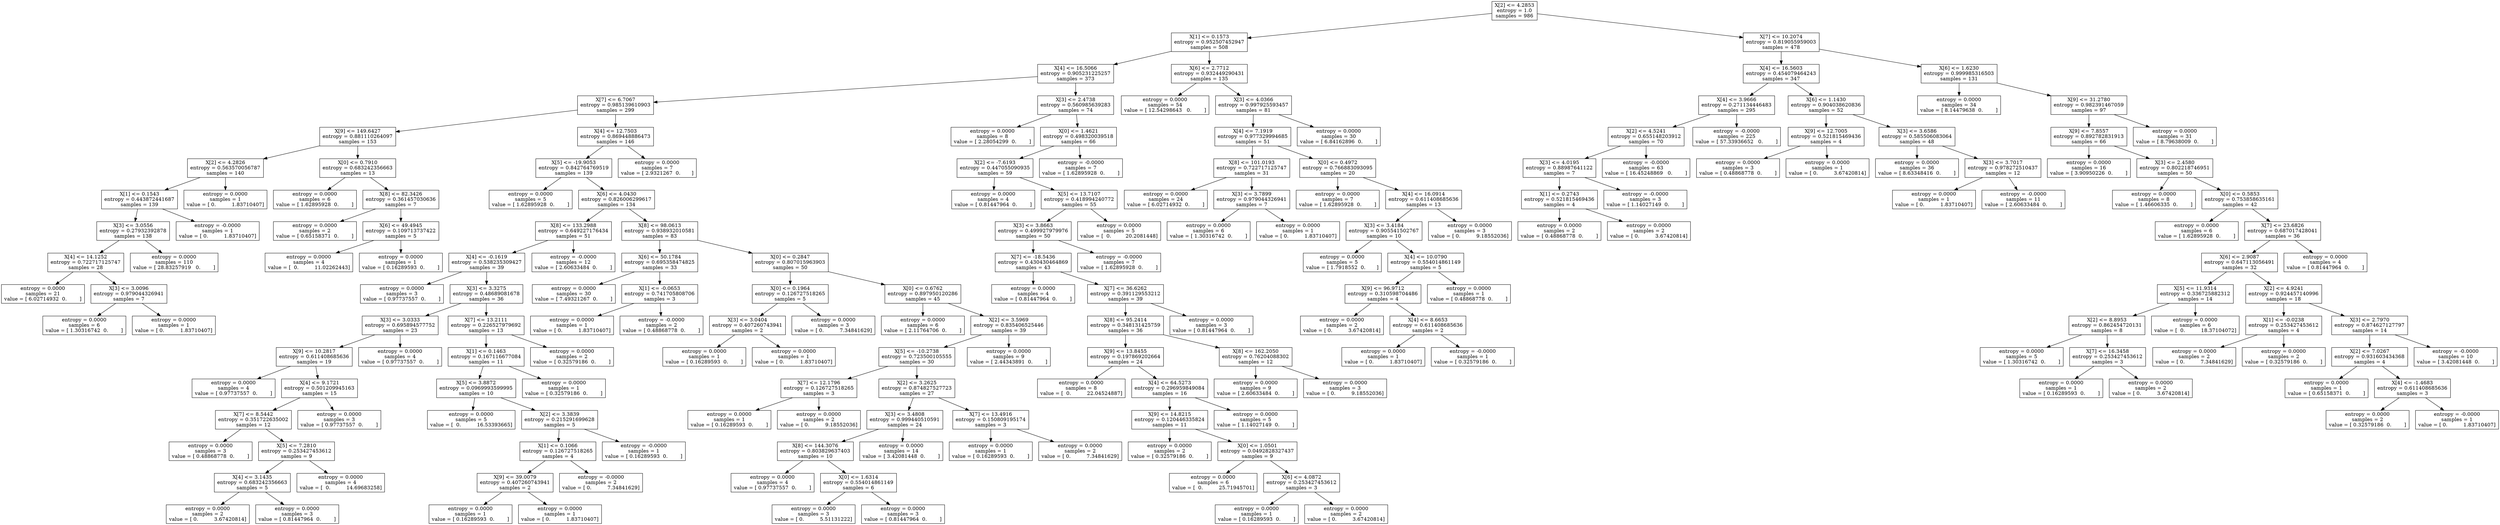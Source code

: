 digraph Tree {
0 [label="X[2] <= 4.2853\nentropy = 1.0\nsamples = 986", shape="box"] ;
1 [label="X[1] <= 0.1573\nentropy = 0.952507452947\nsamples = 508", shape="box"] ;
0 -> 1 ;
2 [label="X[4] <= 16.5066\nentropy = 0.905231225257\nsamples = 373", shape="box"] ;
1 -> 2 ;
3 [label="X[7] <= 6.7067\nentropy = 0.985139610903\nsamples = 299", shape="box"] ;
2 -> 3 ;
4 [label="X[9] <= 149.6427\nentropy = 0.881110264097\nsamples = 153", shape="box"] ;
3 -> 4 ;
5 [label="X[2] <= 4.2826\nentropy = 0.563570056787\nsamples = 140", shape="box"] ;
4 -> 5 ;
6 [label="X[1] <= 0.1543\nentropy = 0.443872441687\nsamples = 139", shape="box"] ;
5 -> 6 ;
7 [label="X[3] <= 3.0556\nentropy = 0.27932392878\nsamples = 138", shape="box"] ;
6 -> 7 ;
8 [label="X[4] <= 14.1252\nentropy = 0.722717125747\nsamples = 28", shape="box"] ;
7 -> 8 ;
9 [label="entropy = 0.0000\nsamples = 21\nvalue = [ 6.02714932  0.        ]", shape="box"] ;
8 -> 9 ;
10 [label="X[3] <= 3.0096\nentropy = 0.979044326941\nsamples = 7", shape="box"] ;
8 -> 10 ;
11 [label="entropy = 0.0000\nsamples = 6\nvalue = [ 1.30316742  0.        ]", shape="box"] ;
10 -> 11 ;
12 [label="entropy = 0.0000\nsamples = 1\nvalue = [ 0.          1.83710407]", shape="box"] ;
10 -> 12 ;
13 [label="entropy = 0.0000\nsamples = 110\nvalue = [ 28.83257919   0.        ]", shape="box"] ;
7 -> 13 ;
14 [label="entropy = -0.0000\nsamples = 1\nvalue = [ 0.          1.83710407]", shape="box"] ;
6 -> 14 ;
15 [label="entropy = 0.0000\nsamples = 1\nvalue = [ 0.          1.83710407]", shape="box"] ;
5 -> 15 ;
16 [label="X[0] <= 0.7910\nentropy = 0.683242356663\nsamples = 13", shape="box"] ;
4 -> 16 ;
17 [label="entropy = 0.0000\nsamples = 6\nvalue = [ 1.62895928  0.        ]", shape="box"] ;
16 -> 17 ;
18 [label="X[8] <= 82.3426\nentropy = 0.361457030636\nsamples = 7", shape="box"] ;
16 -> 18 ;
19 [label="entropy = 0.0000\nsamples = 2\nvalue = [ 0.65158371  0.        ]", shape="box"] ;
18 -> 19 ;
20 [label="X[6] <= 49.4945\nentropy = 0.109713737422\nsamples = 5", shape="box"] ;
18 -> 20 ;
21 [label="entropy = 0.0000\nsamples = 4\nvalue = [  0.          11.02262443]", shape="box"] ;
20 -> 21 ;
22 [label="entropy = 0.0000\nsamples = 1\nvalue = [ 0.16289593  0.        ]", shape="box"] ;
20 -> 22 ;
23 [label="X[4] <= 12.7503\nentropy = 0.869448886473\nsamples = 146", shape="box"] ;
3 -> 23 ;
24 [label="X[5] <= -19.9053\nentropy = 0.842764769519\nsamples = 139", shape="box"] ;
23 -> 24 ;
25 [label="entropy = 0.0000\nsamples = 5\nvalue = [ 1.62895928  0.        ]", shape="box"] ;
24 -> 25 ;
26 [label="X[6] <= 4.0430\nentropy = 0.826006299617\nsamples = 134", shape="box"] ;
24 -> 26 ;
27 [label="X[8] <= 133.2988\nentropy = 0.649227176434\nsamples = 51", shape="box"] ;
26 -> 27 ;
28 [label="X[4] <= -0.1619\nentropy = 0.538235309427\nsamples = 39", shape="box"] ;
27 -> 28 ;
29 [label="entropy = 0.0000\nsamples = 3\nvalue = [ 0.97737557  0.        ]", shape="box"] ;
28 -> 29 ;
30 [label="X[3] <= 3.3275\nentropy = 0.48689081678\nsamples = 36", shape="box"] ;
28 -> 30 ;
31 [label="X[3] <= 3.0333\nentropy = 0.695894577752\nsamples = 23", shape="box"] ;
30 -> 31 ;
32 [label="X[9] <= 10.2817\nentropy = 0.611408685636\nsamples = 19", shape="box"] ;
31 -> 32 ;
33 [label="entropy = 0.0000\nsamples = 4\nvalue = [ 0.97737557  0.        ]", shape="box"] ;
32 -> 33 ;
34 [label="X[4] <= 9.1721\nentropy = 0.501209945163\nsamples = 15", shape="box"] ;
32 -> 34 ;
35 [label="X[7] <= 8.5442\nentropy = 0.351722635002\nsamples = 12", shape="box"] ;
34 -> 35 ;
36 [label="entropy = 0.0000\nsamples = 3\nvalue = [ 0.48868778  0.        ]", shape="box"] ;
35 -> 36 ;
37 [label="X[5] <= 7.2810\nentropy = 0.253427453612\nsamples = 9", shape="box"] ;
35 -> 37 ;
38 [label="X[4] <= 3.1435\nentropy = 0.683242356663\nsamples = 5", shape="box"] ;
37 -> 38 ;
39 [label="entropy = 0.0000\nsamples = 2\nvalue = [ 0.          3.67420814]", shape="box"] ;
38 -> 39 ;
40 [label="entropy = 0.0000\nsamples = 3\nvalue = [ 0.81447964  0.        ]", shape="box"] ;
38 -> 40 ;
41 [label="entropy = 0.0000\nsamples = 4\nvalue = [  0.          14.69683258]", shape="box"] ;
37 -> 41 ;
42 [label="entropy = 0.0000\nsamples = 3\nvalue = [ 0.97737557  0.        ]", shape="box"] ;
34 -> 42 ;
43 [label="entropy = 0.0000\nsamples = 4\nvalue = [ 0.97737557  0.        ]", shape="box"] ;
31 -> 43 ;
44 [label="X[7] <= 13.2111\nentropy = 0.226527979692\nsamples = 13", shape="box"] ;
30 -> 44 ;
45 [label="X[1] <= 0.1463\nentropy = 0.167116677084\nsamples = 11", shape="box"] ;
44 -> 45 ;
46 [label="X[5] <= 3.8872\nentropy = 0.0969993599995\nsamples = 10", shape="box"] ;
45 -> 46 ;
47 [label="entropy = 0.0000\nsamples = 5\nvalue = [  0.          16.53393665]", shape="box"] ;
46 -> 47 ;
48 [label="X[2] <= 3.3839\nentropy = 0.215291699628\nsamples = 5", shape="box"] ;
46 -> 48 ;
49 [label="X[1] <= 0.1066\nentropy = 0.126727518265\nsamples = 4", shape="box"] ;
48 -> 49 ;
50 [label="X[9] <= 39.0079\nentropy = 0.407260743941\nsamples = 2", shape="box"] ;
49 -> 50 ;
51 [label="entropy = 0.0000\nsamples = 1\nvalue = [ 0.16289593  0.        ]", shape="box"] ;
50 -> 51 ;
52 [label="entropy = 0.0000\nsamples = 1\nvalue = [ 0.          1.83710407]", shape="box"] ;
50 -> 52 ;
53 [label="entropy = -0.0000\nsamples = 2\nvalue = [ 0.          7.34841629]", shape="box"] ;
49 -> 53 ;
54 [label="entropy = -0.0000\nsamples = 1\nvalue = [ 0.16289593  0.        ]", shape="box"] ;
48 -> 54 ;
55 [label="entropy = 0.0000\nsamples = 1\nvalue = [ 0.32579186  0.        ]", shape="box"] ;
45 -> 55 ;
56 [label="entropy = 0.0000\nsamples = 2\nvalue = [ 0.32579186  0.        ]", shape="box"] ;
44 -> 56 ;
57 [label="entropy = -0.0000\nsamples = 12\nvalue = [ 2.60633484  0.        ]", shape="box"] ;
27 -> 57 ;
58 [label="X[8] <= 98.0613\nentropy = 0.938932010581\nsamples = 83", shape="box"] ;
26 -> 58 ;
59 [label="X[6] <= 50.1784\nentropy = 0.695358474825\nsamples = 33", shape="box"] ;
58 -> 59 ;
60 [label="entropy = 0.0000\nsamples = 30\nvalue = [ 7.49321267  0.        ]", shape="box"] ;
59 -> 60 ;
61 [label="X[1] <= -0.0653\nentropy = 0.741705808706\nsamples = 3", shape="box"] ;
59 -> 61 ;
62 [label="entropy = 0.0000\nsamples = 1\nvalue = [ 0.          1.83710407]", shape="box"] ;
61 -> 62 ;
63 [label="entropy = -0.0000\nsamples = 2\nvalue = [ 0.48868778  0.        ]", shape="box"] ;
61 -> 63 ;
64 [label="X[0] <= 0.2847\nentropy = 0.807015963903\nsamples = 50", shape="box"] ;
58 -> 64 ;
65 [label="X[0] <= 0.1964\nentropy = 0.126727518265\nsamples = 5", shape="box"] ;
64 -> 65 ;
66 [label="X[3] <= 3.0404\nentropy = 0.407260743941\nsamples = 2", shape="box"] ;
65 -> 66 ;
67 [label="entropy = 0.0000\nsamples = 1\nvalue = [ 0.16289593  0.        ]", shape="box"] ;
66 -> 67 ;
68 [label="entropy = 0.0000\nsamples = 1\nvalue = [ 0.          1.83710407]", shape="box"] ;
66 -> 68 ;
69 [label="entropy = 0.0000\nsamples = 3\nvalue = [ 0.          7.34841629]", shape="box"] ;
65 -> 69 ;
70 [label="X[0] <= 0.6762\nentropy = 0.897950120286\nsamples = 45", shape="box"] ;
64 -> 70 ;
71 [label="entropy = 0.0000\nsamples = 6\nvalue = [ 2.11764706  0.        ]", shape="box"] ;
70 -> 71 ;
72 [label="X[2] <= 3.5969\nentropy = 0.835406525446\nsamples = 39", shape="box"] ;
70 -> 72 ;
73 [label="X[5] <= -10.2738\nentropy = 0.723500105555\nsamples = 30", shape="box"] ;
72 -> 73 ;
74 [label="X[7] <= 12.1796\nentropy = 0.126727518265\nsamples = 3", shape="box"] ;
73 -> 74 ;
75 [label="entropy = 0.0000\nsamples = 1\nvalue = [ 0.16289593  0.        ]", shape="box"] ;
74 -> 75 ;
76 [label="entropy = 0.0000\nsamples = 2\nvalue = [ 0.          9.18552036]", shape="box"] ;
74 -> 76 ;
77 [label="X[2] <= 3.2625\nentropy = 0.874827527723\nsamples = 27", shape="box"] ;
73 -> 77 ;
78 [label="X[3] <= 3.4808\nentropy = 0.999440510591\nsamples = 24", shape="box"] ;
77 -> 78 ;
79 [label="X[8] <= 144.3076\nentropy = 0.803829637403\nsamples = 10", shape="box"] ;
78 -> 79 ;
80 [label="entropy = 0.0000\nsamples = 4\nvalue = [ 0.97737557  0.        ]", shape="box"] ;
79 -> 80 ;
81 [label="X[0] <= 1.6314\nentropy = 0.554014861149\nsamples = 6", shape="box"] ;
79 -> 81 ;
82 [label="entropy = 0.0000\nsamples = 3\nvalue = [ 0.          5.51131222]", shape="box"] ;
81 -> 82 ;
83 [label="entropy = 0.0000\nsamples = 3\nvalue = [ 0.81447964  0.        ]", shape="box"] ;
81 -> 83 ;
84 [label="entropy = 0.0000\nsamples = 14\nvalue = [ 3.42081448  0.        ]", shape="box"] ;
78 -> 84 ;
85 [label="X[7] <= 13.4916\nentropy = 0.150809195174\nsamples = 3", shape="box"] ;
77 -> 85 ;
86 [label="entropy = 0.0000\nsamples = 1\nvalue = [ 0.16289593  0.        ]", shape="box"] ;
85 -> 86 ;
87 [label="entropy = 0.0000\nsamples = 2\nvalue = [ 0.          7.34841629]", shape="box"] ;
85 -> 87 ;
88 [label="entropy = 0.0000\nsamples = 9\nvalue = [ 2.44343891  0.        ]", shape="box"] ;
72 -> 88 ;
89 [label="entropy = 0.0000\nsamples = 7\nvalue = [ 2.9321267  0.       ]", shape="box"] ;
23 -> 89 ;
90 [label="X[3] <= 2.4738\nentropy = 0.560985639283\nsamples = 74", shape="box"] ;
2 -> 90 ;
91 [label="entropy = 0.0000\nsamples = 8\nvalue = [ 2.28054299  0.        ]", shape="box"] ;
90 -> 91 ;
92 [label="X[0] <= 1.4621\nentropy = 0.498320039518\nsamples = 66", shape="box"] ;
90 -> 92 ;
93 [label="X[2] <= -7.6193\nentropy = 0.447055090935\nsamples = 59", shape="box"] ;
92 -> 93 ;
94 [label="entropy = 0.0000\nsamples = 4\nvalue = [ 0.81447964  0.        ]", shape="box"] ;
93 -> 94 ;
95 [label="X[5] <= 13.7107\nentropy = 0.418994240772\nsamples = 55", shape="box"] ;
93 -> 95 ;
96 [label="X[3] <= 3.8663\nentropy = 0.499927979976\nsamples = 50", shape="box"] ;
95 -> 96 ;
97 [label="X[7] <= -18.5436\nentropy = 0.430430464869\nsamples = 43", shape="box"] ;
96 -> 97 ;
98 [label="entropy = 0.0000\nsamples = 4\nvalue = [ 0.81447964  0.        ]", shape="box"] ;
97 -> 98 ;
99 [label="X[7] <= 36.6262\nentropy = 0.391129553212\nsamples = 39", shape="box"] ;
97 -> 99 ;
100 [label="X[8] <= 95.2414\nentropy = 0.348131425759\nsamples = 36", shape="box"] ;
99 -> 100 ;
101 [label="X[9] <= 13.8455\nentropy = 0.197869202664\nsamples = 24", shape="box"] ;
100 -> 101 ;
102 [label="entropy = 0.0000\nsamples = 8\nvalue = [  0.          22.04524887]", shape="box"] ;
101 -> 102 ;
103 [label="X[4] <= 64.5273\nentropy = 0.296959849084\nsamples = 16", shape="box"] ;
101 -> 103 ;
104 [label="X[9] <= 14.8215\nentropy = 0.120446335824\nsamples = 11", shape="box"] ;
103 -> 104 ;
105 [label="entropy = 0.0000\nsamples = 2\nvalue = [ 0.32579186  0.        ]", shape="box"] ;
104 -> 105 ;
106 [label="X[0] <= 1.0501\nentropy = 0.0492828327437\nsamples = 9", shape="box"] ;
104 -> 106 ;
107 [label="entropy = 0.0000\nsamples = 6\nvalue = [  0.          25.71945701]", shape="box"] ;
106 -> 107 ;
108 [label="X[6] <= 4.0872\nentropy = 0.253427453612\nsamples = 3", shape="box"] ;
106 -> 108 ;
109 [label="entropy = 0.0000\nsamples = 1\nvalue = [ 0.16289593  0.        ]", shape="box"] ;
108 -> 109 ;
110 [label="entropy = 0.0000\nsamples = 2\nvalue = [ 0.          3.67420814]", shape="box"] ;
108 -> 110 ;
111 [label="entropy = 0.0000\nsamples = 5\nvalue = [ 1.14027149  0.        ]", shape="box"] ;
103 -> 111 ;
112 [label="X[8] <= 162.2050\nentropy = 0.76204088302\nsamples = 12", shape="box"] ;
100 -> 112 ;
113 [label="entropy = 0.0000\nsamples = 9\nvalue = [ 2.60633484  0.        ]", shape="box"] ;
112 -> 113 ;
114 [label="entropy = 0.0000\nsamples = 3\nvalue = [ 0.          9.18552036]", shape="box"] ;
112 -> 114 ;
115 [label="entropy = 0.0000\nsamples = 3\nvalue = [ 0.81447964  0.        ]", shape="box"] ;
99 -> 115 ;
116 [label="entropy = -0.0000\nsamples = 7\nvalue = [ 1.62895928  0.        ]", shape="box"] ;
96 -> 116 ;
117 [label="entropy = 0.0000\nsamples = 5\nvalue = [  0.         20.2081448]", shape="box"] ;
95 -> 117 ;
118 [label="entropy = -0.0000\nsamples = 7\nvalue = [ 1.62895928  0.        ]", shape="box"] ;
92 -> 118 ;
119 [label="X[6] <= 2.7712\nentropy = 0.932449290431\nsamples = 135", shape="box"] ;
1 -> 119 ;
120 [label="entropy = 0.0000\nsamples = 54\nvalue = [ 12.54298643   0.        ]", shape="box"] ;
119 -> 120 ;
121 [label="X[3] <= 4.0366\nentropy = 0.997925593457\nsamples = 81", shape="box"] ;
119 -> 121 ;
122 [label="X[4] <= 7.1919\nentropy = 0.977329994685\nsamples = 51", shape="box"] ;
121 -> 122 ;
123 [label="X[8] <= 101.0193\nentropy = 0.722717125747\nsamples = 31", shape="box"] ;
122 -> 123 ;
124 [label="entropy = 0.0000\nsamples = 24\nvalue = [ 6.02714932  0.        ]", shape="box"] ;
123 -> 124 ;
125 [label="X[3] <= 3.7899\nentropy = 0.979044326941\nsamples = 7", shape="box"] ;
123 -> 125 ;
126 [label="entropy = 0.0000\nsamples = 6\nvalue = [ 1.30316742  0.        ]", shape="box"] ;
125 -> 126 ;
127 [label="entropy = 0.0000\nsamples = 1\nvalue = [ 0.          1.83710407]", shape="box"] ;
125 -> 127 ;
128 [label="X[0] <= 0.4972\nentropy = 0.766883093095\nsamples = 20", shape="box"] ;
122 -> 128 ;
129 [label="entropy = 0.0000\nsamples = 7\nvalue = [ 1.62895928  0.        ]", shape="box"] ;
128 -> 129 ;
130 [label="X[4] <= 16.0914\nentropy = 0.611408685636\nsamples = 13", shape="box"] ;
128 -> 130 ;
131 [label="X[3] <= 3.4184\nentropy = 0.905541502767\nsamples = 10", shape="box"] ;
130 -> 131 ;
132 [label="entropy = 0.0000\nsamples = 5\nvalue = [ 1.7918552  0.       ]", shape="box"] ;
131 -> 132 ;
133 [label="X[4] <= 10.0790\nentropy = 0.554014861149\nsamples = 5", shape="box"] ;
131 -> 133 ;
134 [label="X[9] <= 96.9712\nentropy = 0.310598704486\nsamples = 4", shape="box"] ;
133 -> 134 ;
135 [label="entropy = 0.0000\nsamples = 2\nvalue = [ 0.          3.67420814]", shape="box"] ;
134 -> 135 ;
136 [label="X[4] <= 8.6653\nentropy = 0.611408685636\nsamples = 2", shape="box"] ;
134 -> 136 ;
137 [label="entropy = 0.0000\nsamples = 1\nvalue = [ 0.          1.83710407]", shape="box"] ;
136 -> 137 ;
138 [label="entropy = -0.0000\nsamples = 1\nvalue = [ 0.32579186  0.        ]", shape="box"] ;
136 -> 138 ;
139 [label="entropy = 0.0000\nsamples = 1\nvalue = [ 0.48868778  0.        ]", shape="box"] ;
133 -> 139 ;
140 [label="entropy = 0.0000\nsamples = 3\nvalue = [ 0.          9.18552036]", shape="box"] ;
130 -> 140 ;
141 [label="entropy = 0.0000\nsamples = 30\nvalue = [ 6.84162896  0.        ]", shape="box"] ;
121 -> 141 ;
142 [label="X[7] <= 10.2074\nentropy = 0.819055959003\nsamples = 478", shape="box"] ;
0 -> 142 ;
143 [label="X[4] <= 16.5603\nentropy = 0.454079464243\nsamples = 347", shape="box"] ;
142 -> 143 ;
144 [label="X[4] <= 3.9666\nentropy = 0.271134446483\nsamples = 295", shape="box"] ;
143 -> 144 ;
145 [label="X[2] <= 4.5241\nentropy = 0.655148203912\nsamples = 70", shape="box"] ;
144 -> 145 ;
146 [label="X[3] <= 4.0195\nentropy = 0.88987641122\nsamples = 7", shape="box"] ;
145 -> 146 ;
147 [label="X[1] <= 0.2743\nentropy = 0.521815469436\nsamples = 4", shape="box"] ;
146 -> 147 ;
148 [label="entropy = 0.0000\nsamples = 2\nvalue = [ 0.48868778  0.        ]", shape="box"] ;
147 -> 148 ;
149 [label="entropy = 0.0000\nsamples = 2\nvalue = [ 0.          3.67420814]", shape="box"] ;
147 -> 149 ;
150 [label="entropy = -0.0000\nsamples = 3\nvalue = [ 1.14027149  0.        ]", shape="box"] ;
146 -> 150 ;
151 [label="entropy = -0.0000\nsamples = 63\nvalue = [ 16.45248869   0.        ]", shape="box"] ;
145 -> 151 ;
152 [label="entropy = -0.0000\nsamples = 225\nvalue = [ 57.33936652   0.        ]", shape="box"] ;
144 -> 152 ;
153 [label="X[6] <= 1.1430\nentropy = 0.904038620836\nsamples = 52", shape="box"] ;
143 -> 153 ;
154 [label="X[9] <= 12.7005\nentropy = 0.521815469436\nsamples = 4", shape="box"] ;
153 -> 154 ;
155 [label="entropy = 0.0000\nsamples = 3\nvalue = [ 0.48868778  0.        ]", shape="box"] ;
154 -> 155 ;
156 [label="entropy = 0.0000\nsamples = 1\nvalue = [ 0.          3.67420814]", shape="box"] ;
154 -> 156 ;
157 [label="X[3] <= 3.6586\nentropy = 0.585506083064\nsamples = 48", shape="box"] ;
153 -> 157 ;
158 [label="entropy = 0.0000\nsamples = 36\nvalue = [ 8.63348416  0.        ]", shape="box"] ;
157 -> 158 ;
159 [label="X[3] <= 3.7017\nentropy = 0.978272510437\nsamples = 12", shape="box"] ;
157 -> 159 ;
160 [label="entropy = 0.0000\nsamples = 1\nvalue = [ 0.          1.83710407]", shape="box"] ;
159 -> 160 ;
161 [label="entropy = -0.0000\nsamples = 11\nvalue = [ 2.60633484  0.        ]", shape="box"] ;
159 -> 161 ;
162 [label="X[6] <= 1.6230\nentropy = 0.999985316503\nsamples = 131", shape="box"] ;
142 -> 162 ;
163 [label="entropy = 0.0000\nsamples = 34\nvalue = [ 8.14479638  0.        ]", shape="box"] ;
162 -> 163 ;
164 [label="X[9] <= 31.2780\nentropy = 0.982391467059\nsamples = 97", shape="box"] ;
162 -> 164 ;
165 [label="X[9] <= 7.8557\nentropy = 0.892782831913\nsamples = 66", shape="box"] ;
164 -> 165 ;
166 [label="entropy = 0.0000\nsamples = 16\nvalue = [ 3.90950226  0.        ]", shape="box"] ;
165 -> 166 ;
167 [label="X[3] <= 2.4580\nentropy = 0.802218746951\nsamples = 50", shape="box"] ;
165 -> 167 ;
168 [label="entropy = 0.0000\nsamples = 8\nvalue = [ 1.46606335  0.        ]", shape="box"] ;
167 -> 168 ;
169 [label="X[0] <= 0.5853\nentropy = 0.753858635161\nsamples = 42", shape="box"] ;
167 -> 169 ;
170 [label="entropy = 0.0000\nsamples = 6\nvalue = [ 1.62895928  0.        ]", shape="box"] ;
169 -> 170 ;
171 [label="X[7] <= 23.6826\nentropy = 0.687017428041\nsamples = 36", shape="box"] ;
169 -> 171 ;
172 [label="X[6] <= 2.9087\nentropy = 0.647113056491\nsamples = 32", shape="box"] ;
171 -> 172 ;
173 [label="X[5] <= 11.9314\nentropy = 0.336725882312\nsamples = 14", shape="box"] ;
172 -> 173 ;
174 [label="X[2] <= 8.8953\nentropy = 0.862454720131\nsamples = 8", shape="box"] ;
173 -> 174 ;
175 [label="entropy = 0.0000\nsamples = 5\nvalue = [ 1.30316742  0.        ]", shape="box"] ;
174 -> 175 ;
176 [label="X[7] <= 16.3458\nentropy = 0.253427453612\nsamples = 3", shape="box"] ;
174 -> 176 ;
177 [label="entropy = 0.0000\nsamples = 1\nvalue = [ 0.16289593  0.        ]", shape="box"] ;
176 -> 177 ;
178 [label="entropy = 0.0000\nsamples = 2\nvalue = [ 0.          3.67420814]", shape="box"] ;
176 -> 178 ;
179 [label="entropy = 0.0000\nsamples = 6\nvalue = [  0.          18.37104072]", shape="box"] ;
173 -> 179 ;
180 [label="X[2] <= 4.9241\nentropy = 0.924457140996\nsamples = 18", shape="box"] ;
172 -> 180 ;
181 [label="X[1] <= -0.0238\nentropy = 0.253427453612\nsamples = 4", shape="box"] ;
180 -> 181 ;
182 [label="entropy = 0.0000\nsamples = 2\nvalue = [ 0.          7.34841629]", shape="box"] ;
181 -> 182 ;
183 [label="entropy = 0.0000\nsamples = 2\nvalue = [ 0.32579186  0.        ]", shape="box"] ;
181 -> 183 ;
184 [label="X[3] <= 2.7970\nentropy = 0.874627127797\nsamples = 14", shape="box"] ;
180 -> 184 ;
185 [label="X[2] <= 7.0267\nentropy = 0.931603434368\nsamples = 4", shape="box"] ;
184 -> 185 ;
186 [label="entropy = 0.0000\nsamples = 1\nvalue = [ 0.65158371  0.        ]", shape="box"] ;
185 -> 186 ;
187 [label="X[4] <= -1.4683\nentropy = 0.611408685636\nsamples = 3", shape="box"] ;
185 -> 187 ;
188 [label="entropy = 0.0000\nsamples = 2\nvalue = [ 0.32579186  0.        ]", shape="box"] ;
187 -> 188 ;
189 [label="entropy = -0.0000\nsamples = 1\nvalue = [ 0.          1.83710407]", shape="box"] ;
187 -> 189 ;
190 [label="entropy = -0.0000\nsamples = 10\nvalue = [ 3.42081448  0.        ]", shape="box"] ;
184 -> 190 ;
191 [label="entropy = 0.0000\nsamples = 4\nvalue = [ 0.81447964  0.        ]", shape="box"] ;
171 -> 191 ;
192 [label="entropy = 0.0000\nsamples = 31\nvalue = [ 8.79638009  0.        ]", shape="box"] ;
164 -> 192 ;
}